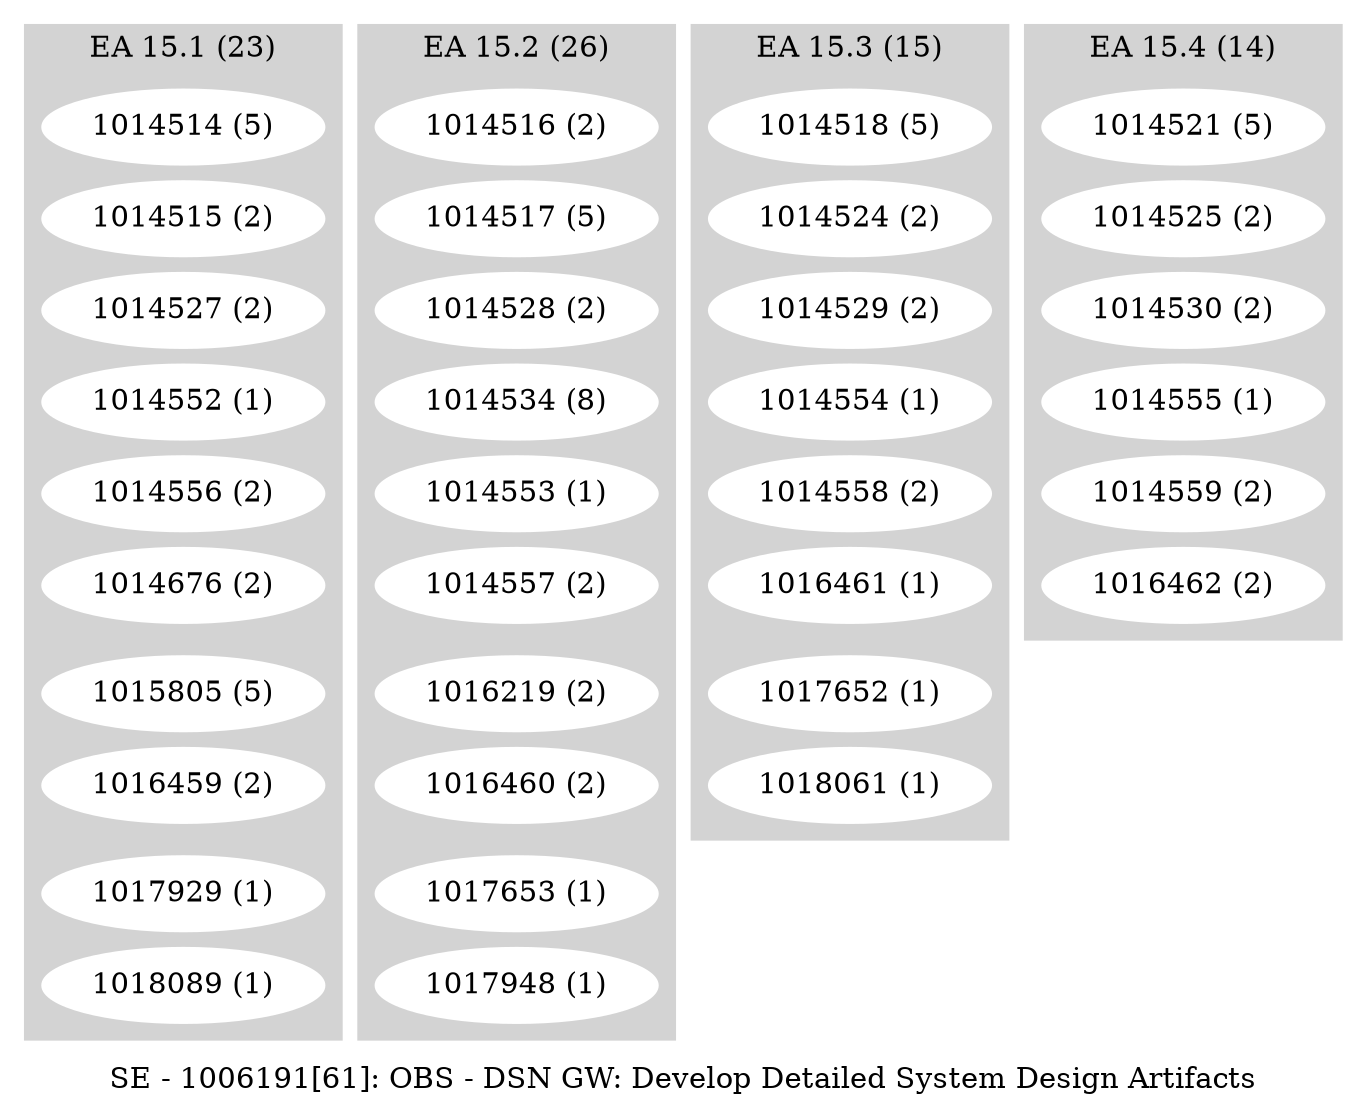 digraph G {
    label = "SE - 1006191[61]: OBS - DSN GW: Develop Detailed System Design Artifacts";
    ranksep = .1
    subgraph cluster_1 {
        style=filled;
        color=lightgrey;
        node [style=filled,color=white];
        "1014514 (5)" ->       
        "1014515 (2)" ->       
        "1014527 (2)" ->       
        "1014552 (1)" ->       
        "1014556 (2)" ->       
        "1014676 (2)" ->       
        "1015805 (5)" ->       
        "1016459 (2)" ->       
        "1017929 (1)" ->       
        "1018089 (1)"
        [style=invis];
        label = "EA 15.1 (23)";
    }
    subgraph cluster_2 {
        style=filled;
        color=lightgrey;
        node [style=filled,color=white];
        "1014516 (2)" ->       
        "1014517 (5)" ->       
        "1014528 (2)" ->       
        "1014534 (8)" ->       
        "1014553 (1)" ->       
        "1014557 (2)" ->       
        "1016219 (2)" ->       
        "1016460 (2)" ->       
        "1017653 (1)" ->       
        "1017948 (1)"
        [style=invis];
        label = "EA 15.2 (26)";
    }
    subgraph cluster_3 {
        style=filled;
        color=lightgrey;
        node [style=filled,color=white];
        "1014518 (5)" ->       
        "1014524 (2)" ->       
        "1014529 (2)" ->       
        "1014554 (1)" ->       
        "1014558 (2)" ->       
        "1016461 (1)" ->       
        "1017652 (1)" ->       
        "1018061 (1)"
        [style=invis];
        label = "EA 15.3 (15)";
    }
    subgraph cluster_4 {
        style=filled;
        color=lightgrey;
        node [style=filled,color=white];
        "1014521 (5)" ->       
        "1014525 (2)" ->       
        "1014530 (2)" ->       
        "1014555 (1)" ->       
        "1014559 (2)" ->       
        "1016462 (2)"
        [style=invis];
        label = "EA 15.4 (14)";
    }
}
